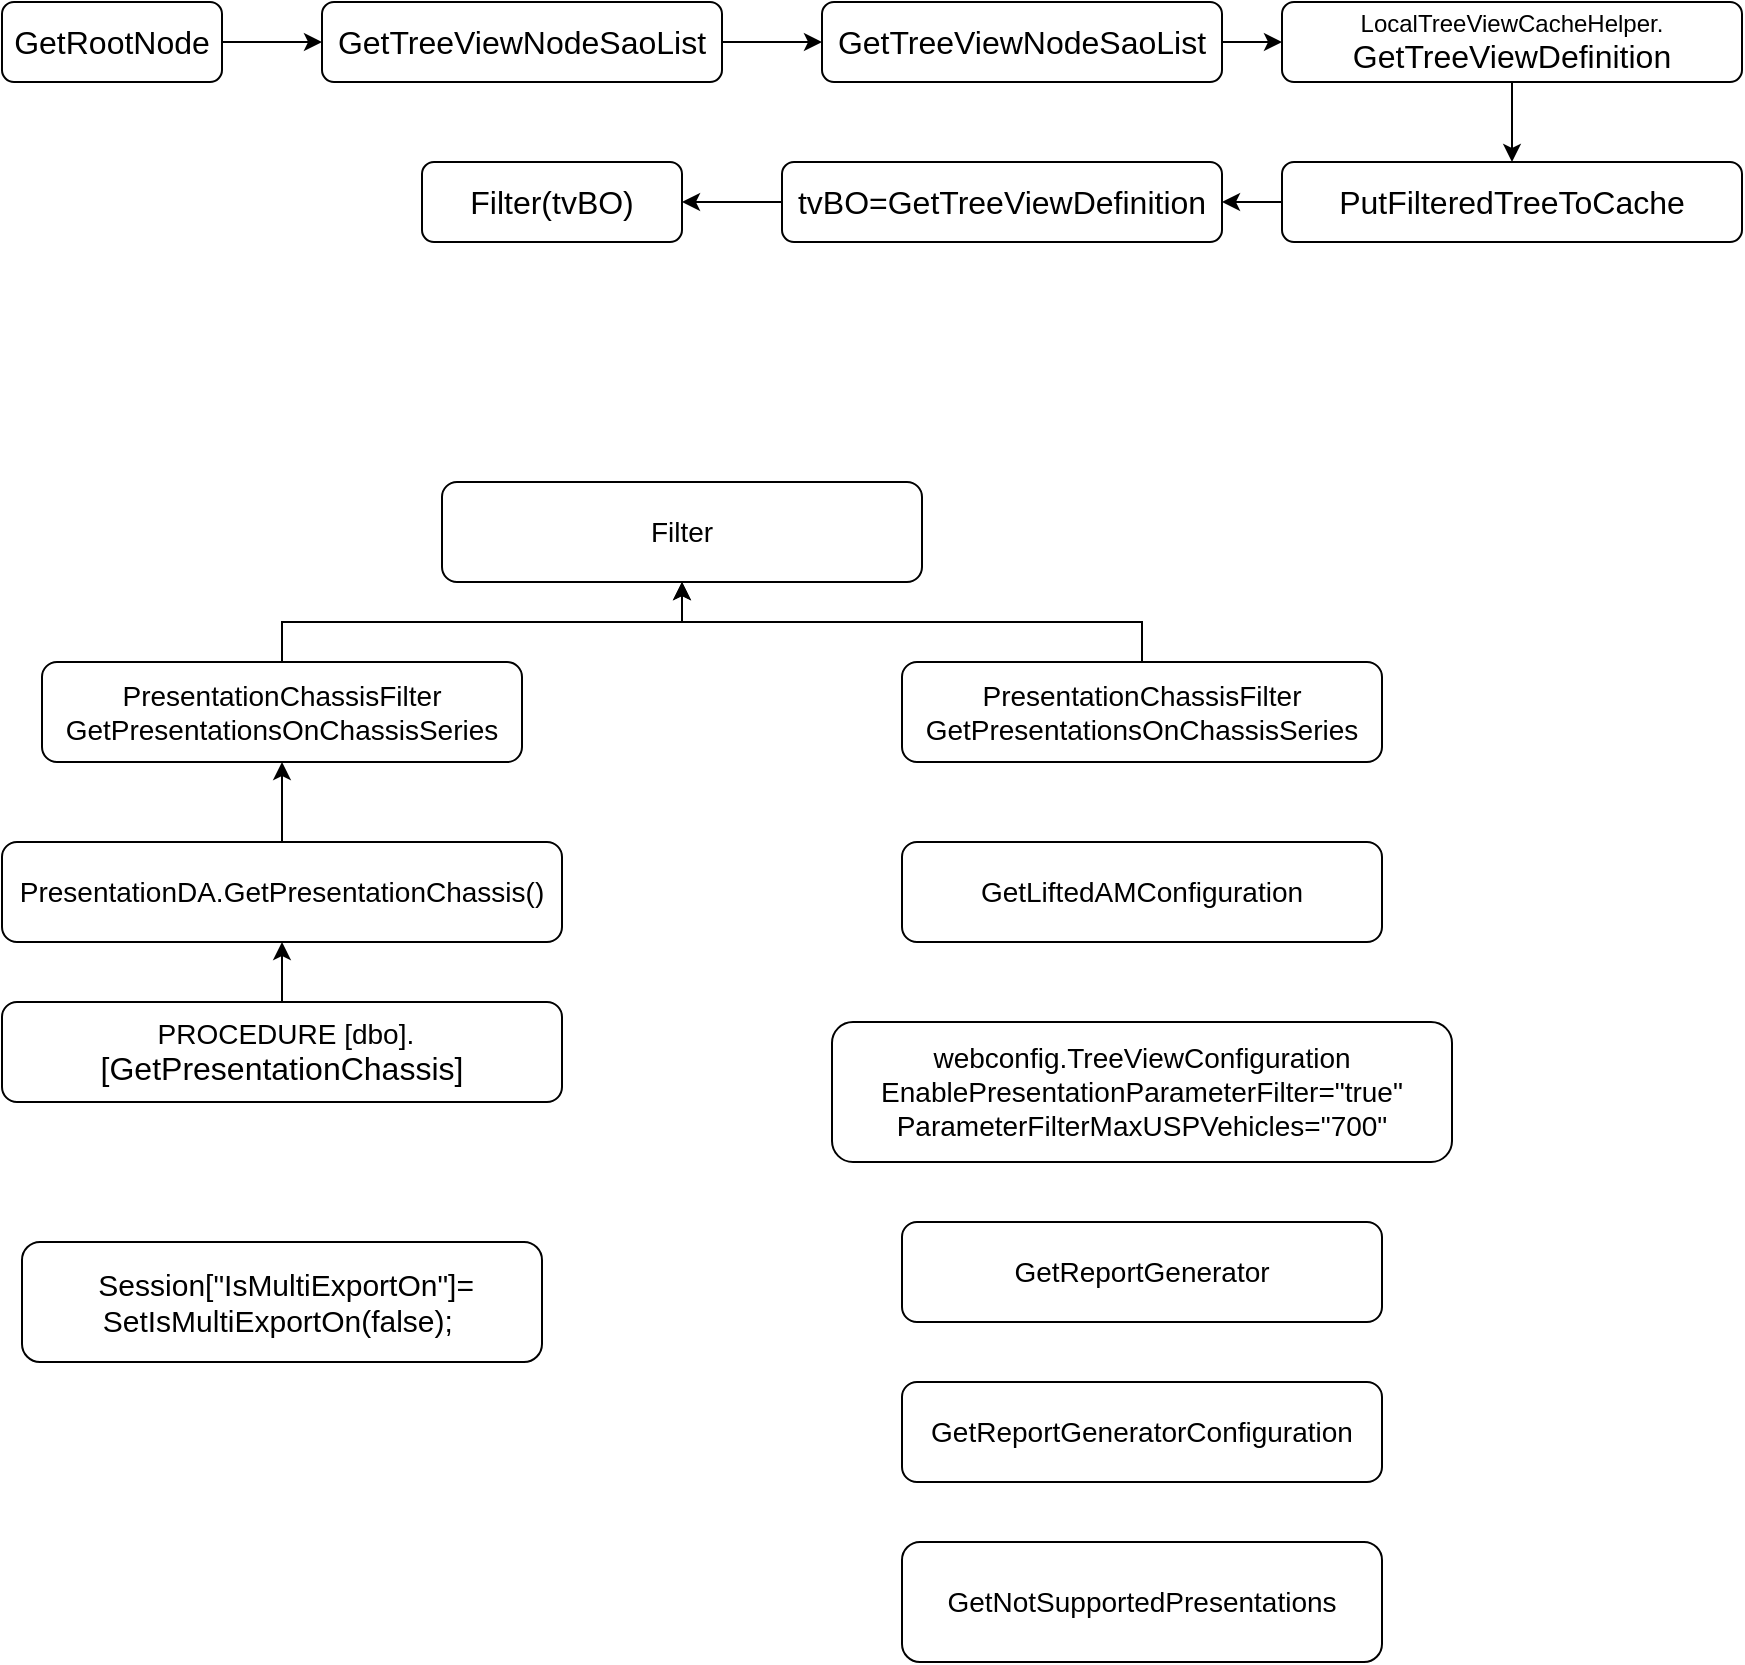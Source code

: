 <mxfile version="21.5.0" type="github">
  <diagram name="Page-1" id="2YBvvXClWsGukQMizWep">
    <mxGraphModel dx="1050" dy="581" grid="1" gridSize="10" guides="1" tooltips="1" connect="1" arrows="1" fold="1" page="1" pageScale="1" pageWidth="850" pageHeight="1100" math="0" shadow="0">
      <root>
        <mxCell id="0" />
        <mxCell id="1" parent="0" />
        <mxCell id="5qoky1nEMj8aCGtvI3eX-6" style="edgeStyle=orthogonalEdgeStyle;rounded=0;orthogonalLoop=1;jettySize=auto;html=1;exitX=1;exitY=0.5;exitDx=0;exitDy=0;" edge="1" parent="1" source="5qoky1nEMj8aCGtvI3eX-1" target="5qoky1nEMj8aCGtvI3eX-2">
          <mxGeometry relative="1" as="geometry" />
        </mxCell>
        <mxCell id="5qoky1nEMj8aCGtvI3eX-1" value="&lt;font style=&quot;font-size: 16px;&quot;&gt;GetRootNode&lt;/font&gt;" style="rounded=1;whiteSpace=wrap;html=1;" vertex="1" parent="1">
          <mxGeometry x="40" y="50" width="110" height="40" as="geometry" />
        </mxCell>
        <mxCell id="5qoky1nEMj8aCGtvI3eX-7" style="edgeStyle=orthogonalEdgeStyle;rounded=0;orthogonalLoop=1;jettySize=auto;html=1;exitX=1;exitY=0.25;exitDx=0;exitDy=0;entryX=0;entryY=0.5;entryDx=0;entryDy=0;" edge="1" parent="1" source="5qoky1nEMj8aCGtvI3eX-2" target="5qoky1nEMj8aCGtvI3eX-3">
          <mxGeometry relative="1" as="geometry">
            <Array as="points">
              <mxPoint x="400" y="70" />
            </Array>
          </mxGeometry>
        </mxCell>
        <mxCell id="5qoky1nEMj8aCGtvI3eX-2" value="&lt;font style=&quot;font-size: 16px;&quot;&gt;GetTreeViewNodeSaoList&lt;/font&gt;" style="rounded=1;whiteSpace=wrap;html=1;" vertex="1" parent="1">
          <mxGeometry x="200" y="50" width="200" height="40" as="geometry" />
        </mxCell>
        <mxCell id="5qoky1nEMj8aCGtvI3eX-5" style="edgeStyle=orthogonalEdgeStyle;rounded=0;orthogonalLoop=1;jettySize=auto;html=1;" edge="1" parent="1" source="5qoky1nEMj8aCGtvI3eX-3" target="5qoky1nEMj8aCGtvI3eX-4">
          <mxGeometry relative="1" as="geometry" />
        </mxCell>
        <mxCell id="5qoky1nEMj8aCGtvI3eX-3" value="&lt;font style=&quot;font-size: 16px;&quot;&gt;GetTreeViewNodeSaoList&lt;/font&gt;" style="rounded=1;whiteSpace=wrap;html=1;" vertex="1" parent="1">
          <mxGeometry x="450" y="50" width="200" height="40" as="geometry" />
        </mxCell>
        <mxCell id="5qoky1nEMj8aCGtvI3eX-9" style="edgeStyle=orthogonalEdgeStyle;rounded=0;orthogonalLoop=1;jettySize=auto;html=1;exitX=0.5;exitY=1;exitDx=0;exitDy=0;entryX=0.5;entryY=0;entryDx=0;entryDy=0;" edge="1" parent="1" source="5qoky1nEMj8aCGtvI3eX-4" target="5qoky1nEMj8aCGtvI3eX-8">
          <mxGeometry relative="1" as="geometry" />
        </mxCell>
        <mxCell id="5qoky1nEMj8aCGtvI3eX-4" value="LocalTreeViewCacheHelper.&lt;br style=&quot;border-color: var(--border-color);&quot;&gt;&lt;font style=&quot;border-color: var(--border-color); font-size: 16px;&quot;&gt;GetTreeViewDefinition&lt;/font&gt;" style="rounded=1;whiteSpace=wrap;html=1;" vertex="1" parent="1">
          <mxGeometry x="680" y="50" width="230" height="40" as="geometry" />
        </mxCell>
        <mxCell id="5qoky1nEMj8aCGtvI3eX-14" style="edgeStyle=orthogonalEdgeStyle;rounded=0;orthogonalLoop=1;jettySize=auto;html=1;exitX=0;exitY=0.5;exitDx=0;exitDy=0;entryX=1;entryY=0.5;entryDx=0;entryDy=0;" edge="1" parent="1" source="5qoky1nEMj8aCGtvI3eX-8" target="5qoky1nEMj8aCGtvI3eX-12">
          <mxGeometry relative="1" as="geometry" />
        </mxCell>
        <mxCell id="5qoky1nEMj8aCGtvI3eX-8" value="&lt;font style=&quot;&quot;&gt;&lt;font style=&quot;font-size: 16px;&quot;&gt;PutFilteredTreeToCache&lt;/font&gt;&lt;br&gt;&lt;/font&gt;" style="rounded=1;whiteSpace=wrap;html=1;" vertex="1" parent="1">
          <mxGeometry x="680" y="130" width="230" height="40" as="geometry" />
        </mxCell>
        <mxCell id="5qoky1nEMj8aCGtvI3eX-15" value="" style="edgeStyle=orthogonalEdgeStyle;rounded=0;orthogonalLoop=1;jettySize=auto;html=1;" edge="1" parent="1" source="5qoky1nEMj8aCGtvI3eX-12" target="5qoky1nEMj8aCGtvI3eX-13">
          <mxGeometry relative="1" as="geometry" />
        </mxCell>
        <mxCell id="5qoky1nEMj8aCGtvI3eX-12" value="&lt;font style=&quot;&quot;&gt;&lt;font style=&quot;font-size: 16px;&quot;&gt;tvBO=GetTreeViewDefinition&lt;/font&gt;&lt;br&gt;&lt;/font&gt;" style="rounded=1;whiteSpace=wrap;html=1;" vertex="1" parent="1">
          <mxGeometry x="430" y="130" width="220" height="40" as="geometry" />
        </mxCell>
        <mxCell id="5qoky1nEMj8aCGtvI3eX-13" value="&lt;font style=&quot;&quot;&gt;&lt;font style=&quot;font-size: 16px;&quot;&gt;Filter(tvBO)&lt;/font&gt;&lt;br&gt;&lt;/font&gt;" style="rounded=1;whiteSpace=wrap;html=1;" vertex="1" parent="1">
          <mxGeometry x="250" y="130" width="130" height="40" as="geometry" />
        </mxCell>
        <mxCell id="5qoky1nEMj8aCGtvI3eX-18" value="" style="edgeStyle=orthogonalEdgeStyle;rounded=0;orthogonalLoop=1;jettySize=auto;html=1;" edge="1" parent="1" source="5qoky1nEMj8aCGtvI3eX-16" target="5qoky1nEMj8aCGtvI3eX-17">
          <mxGeometry relative="1" as="geometry" />
        </mxCell>
        <mxCell id="5qoky1nEMj8aCGtvI3eX-16" value="&lt;font style=&quot;font-size: 14px;&quot;&gt;PresentationChassisFilter&lt;br&gt;GetPresentationsOnChassisSeries&lt;/font&gt;" style="rounded=1;whiteSpace=wrap;html=1;" vertex="1" parent="1">
          <mxGeometry x="60" y="380" width="240" height="50" as="geometry" />
        </mxCell>
        <mxCell id="5qoky1nEMj8aCGtvI3eX-17" value="&lt;font style=&quot;font-size: 14px;&quot;&gt;Filter&lt;/font&gt;" style="rounded=1;whiteSpace=wrap;html=1;" vertex="1" parent="1">
          <mxGeometry x="260" y="290" width="240" height="50" as="geometry" />
        </mxCell>
        <mxCell id="5qoky1nEMj8aCGtvI3eX-20" value="" style="edgeStyle=orthogonalEdgeStyle;rounded=0;orthogonalLoop=1;jettySize=auto;html=1;" edge="1" parent="1" source="5qoky1nEMj8aCGtvI3eX-19" target="5qoky1nEMj8aCGtvI3eX-16">
          <mxGeometry relative="1" as="geometry" />
        </mxCell>
        <mxCell id="5qoky1nEMj8aCGtvI3eX-19" value="&lt;font style=&quot;font-size: 14px;&quot;&gt;PresentationDA.GetPresentationChassis()&lt;/font&gt;" style="rounded=1;whiteSpace=wrap;html=1;" vertex="1" parent="1">
          <mxGeometry x="40" y="470" width="280" height="50" as="geometry" />
        </mxCell>
        <mxCell id="5qoky1nEMj8aCGtvI3eX-22" value="" style="edgeStyle=orthogonalEdgeStyle;rounded=0;orthogonalLoop=1;jettySize=auto;html=1;" edge="1" parent="1" source="5qoky1nEMj8aCGtvI3eX-21" target="5qoky1nEMj8aCGtvI3eX-19">
          <mxGeometry relative="1" as="geometry" />
        </mxCell>
        <mxCell id="5qoky1nEMj8aCGtvI3eX-21" value="&lt;font style=&quot;font-size: 14px;&quot;&gt;&amp;nbsp;PROCEDURE [dbo].&lt;/font&gt;&lt;font style=&quot;font-size: 16px;&quot;&gt;[GetPresentationChassis]&lt;/font&gt;" style="rounded=1;whiteSpace=wrap;html=1;" vertex="1" parent="1">
          <mxGeometry x="40" y="550" width="280" height="50" as="geometry" />
        </mxCell>
        <mxCell id="5qoky1nEMj8aCGtvI3eX-24" style="edgeStyle=orthogonalEdgeStyle;rounded=0;orthogonalLoop=1;jettySize=auto;html=1;exitX=0.5;exitY=0;exitDx=0;exitDy=0;entryX=0.5;entryY=1;entryDx=0;entryDy=0;" edge="1" parent="1" source="5qoky1nEMj8aCGtvI3eX-23" target="5qoky1nEMj8aCGtvI3eX-17">
          <mxGeometry relative="1" as="geometry" />
        </mxCell>
        <mxCell id="5qoky1nEMj8aCGtvI3eX-23" value="&lt;font style=&quot;font-size: 14px;&quot;&gt;PresentationChassisFilter&lt;br&gt;GetPresentationsOnChassisSeries&lt;/font&gt;" style="rounded=1;whiteSpace=wrap;html=1;" vertex="1" parent="1">
          <mxGeometry x="490" y="380" width="240" height="50" as="geometry" />
        </mxCell>
        <mxCell id="5qoky1nEMj8aCGtvI3eX-25" value="&lt;font style=&quot;font-size: 14px;&quot;&gt;GetLiftedAMConfiguration&lt;/font&gt;" style="rounded=1;whiteSpace=wrap;html=1;" vertex="1" parent="1">
          <mxGeometry x="490" y="470" width="240" height="50" as="geometry" />
        </mxCell>
        <mxCell id="5qoky1nEMj8aCGtvI3eX-26" value="&lt;font style=&quot;font-size: 14px;&quot;&gt;GetReportGenerator&lt;/font&gt;" style="rounded=1;whiteSpace=wrap;html=1;" vertex="1" parent="1">
          <mxGeometry x="490" y="660" width="240" height="50" as="geometry" />
        </mxCell>
        <mxCell id="5qoky1nEMj8aCGtvI3eX-27" value="&lt;font style=&quot;font-size: 14px;&quot;&gt;GetReportGeneratorConfiguration&lt;/font&gt;" style="rounded=1;whiteSpace=wrap;html=1;" vertex="1" parent="1">
          <mxGeometry x="490" y="740" width="240" height="50" as="geometry" />
        </mxCell>
        <mxCell id="5qoky1nEMj8aCGtvI3eX-28" value="&lt;font style=&quot;font-size: 14px;&quot;&gt;webconfig.TreeViewConfiguration EnablePresentationParameterFilter=&quot;true&quot; ParameterFilterMaxUSPVehicles=&quot;700&quot;&lt;/font&gt;" style="rounded=1;whiteSpace=wrap;html=1;" vertex="1" parent="1">
          <mxGeometry x="455" y="560" width="310" height="70" as="geometry" />
        </mxCell>
        <mxCell id="5qoky1nEMj8aCGtvI3eX-29" value="&lt;font style=&quot;font-size: 14px;&quot;&gt;GetNotSupportedPresentations&lt;/font&gt;" style="rounded=1;whiteSpace=wrap;html=1;" vertex="1" parent="1">
          <mxGeometry x="490" y="820" width="240" height="60" as="geometry" />
        </mxCell>
        <mxCell id="5qoky1nEMj8aCGtvI3eX-30" value="&lt;font style=&quot;font-size: 15px;&quot;&gt;&amp;nbsp;Session[&quot;IsMultiExportOn&quot;]=&lt;br&gt;SetIsMultiExportOn(false);&amp;nbsp;&lt;/font&gt;" style="rounded=1;whiteSpace=wrap;html=1;" vertex="1" parent="1">
          <mxGeometry x="50" y="670" width="260" height="60" as="geometry" />
        </mxCell>
      </root>
    </mxGraphModel>
  </diagram>
</mxfile>
